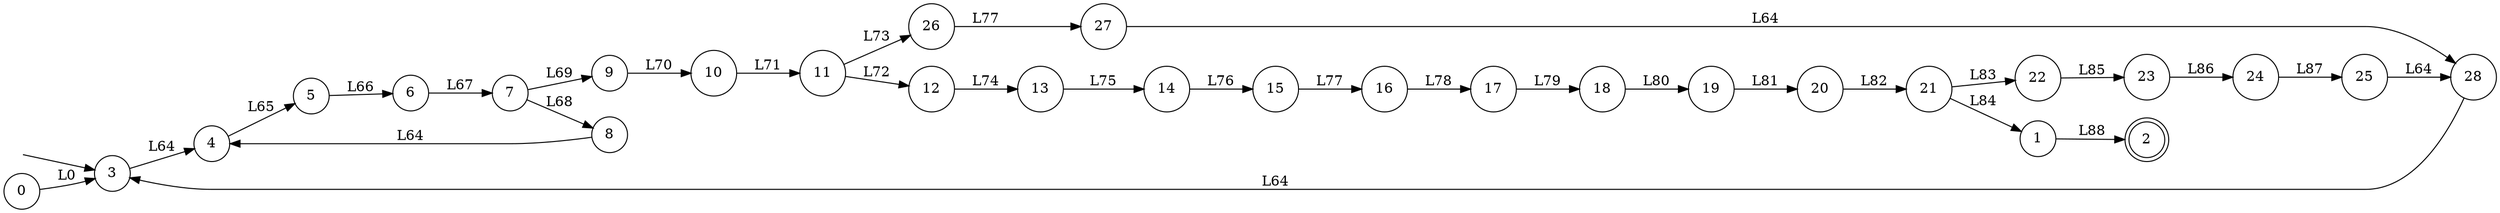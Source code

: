 // dot output generated by libFAUDES vGenerator
digraph "Generator" {
  rankdir=LR
  node [shape=circle];

  // initial states
  dot_dummyinit_1 [shape=none, label="", width="0.0", height="0.0" ];
  dot_dummyinit_1 -> "3";

  // mstates
  "2" [shape=doublecircle];

  // rest of stateset
  "0";
  "1";
  "4";
  "5";
  "6";
  "7";
  "8";
  "9";
  "10";
  "11";
  "12";
  "13";
  "14";
  "15";
  "16";
  "17";
  "18";
  "19";
  "20";
  "21";
  "22";
  "23";
  "24";
  "25";
  "26";
  "27";
  "28";

  // transition relation
  "0" -> "3" [label="L0"];
  "1" -> "2" [label="L88"];
  "3" -> "4" [label="L64"];
  "4" -> "5" [label="L65"];
  "5" -> "6" [label="L66"];
  "6" -> "7" [label="L67"];
  "7" -> "8" [label="L68"];
  "7" -> "9" [label="L69"];
  "8" -> "4" [label="L64"];
  "9" -> "10" [label="L70"];
  "10" -> "11" [label="L71"];
  "11" -> "12" [label="L72"];
  "11" -> "26" [label="L73"];
  "12" -> "13" [label="L74"];
  "13" -> "14" [label="L75"];
  "14" -> "15" [label="L76"];
  "15" -> "16" [label="L77"];
  "16" -> "17" [label="L78"];
  "17" -> "18" [label="L79"];
  "18" -> "19" [label="L80"];
  "19" -> "20" [label="L81"];
  "20" -> "21" [label="L82"];
  "21" -> "22" [label="L83"];
  "21" -> "1" [label="L84"];
  "22" -> "23" [label="L85"];
  "23" -> "24" [label="L86"];
  "24" -> "25" [label="L87"];
  "25" -> "28" [label="L64"];
  "26" -> "27" [label="L77"];
  "27" -> "28" [label="L64"];
  "28" -> "3" [label="L64"];
}
